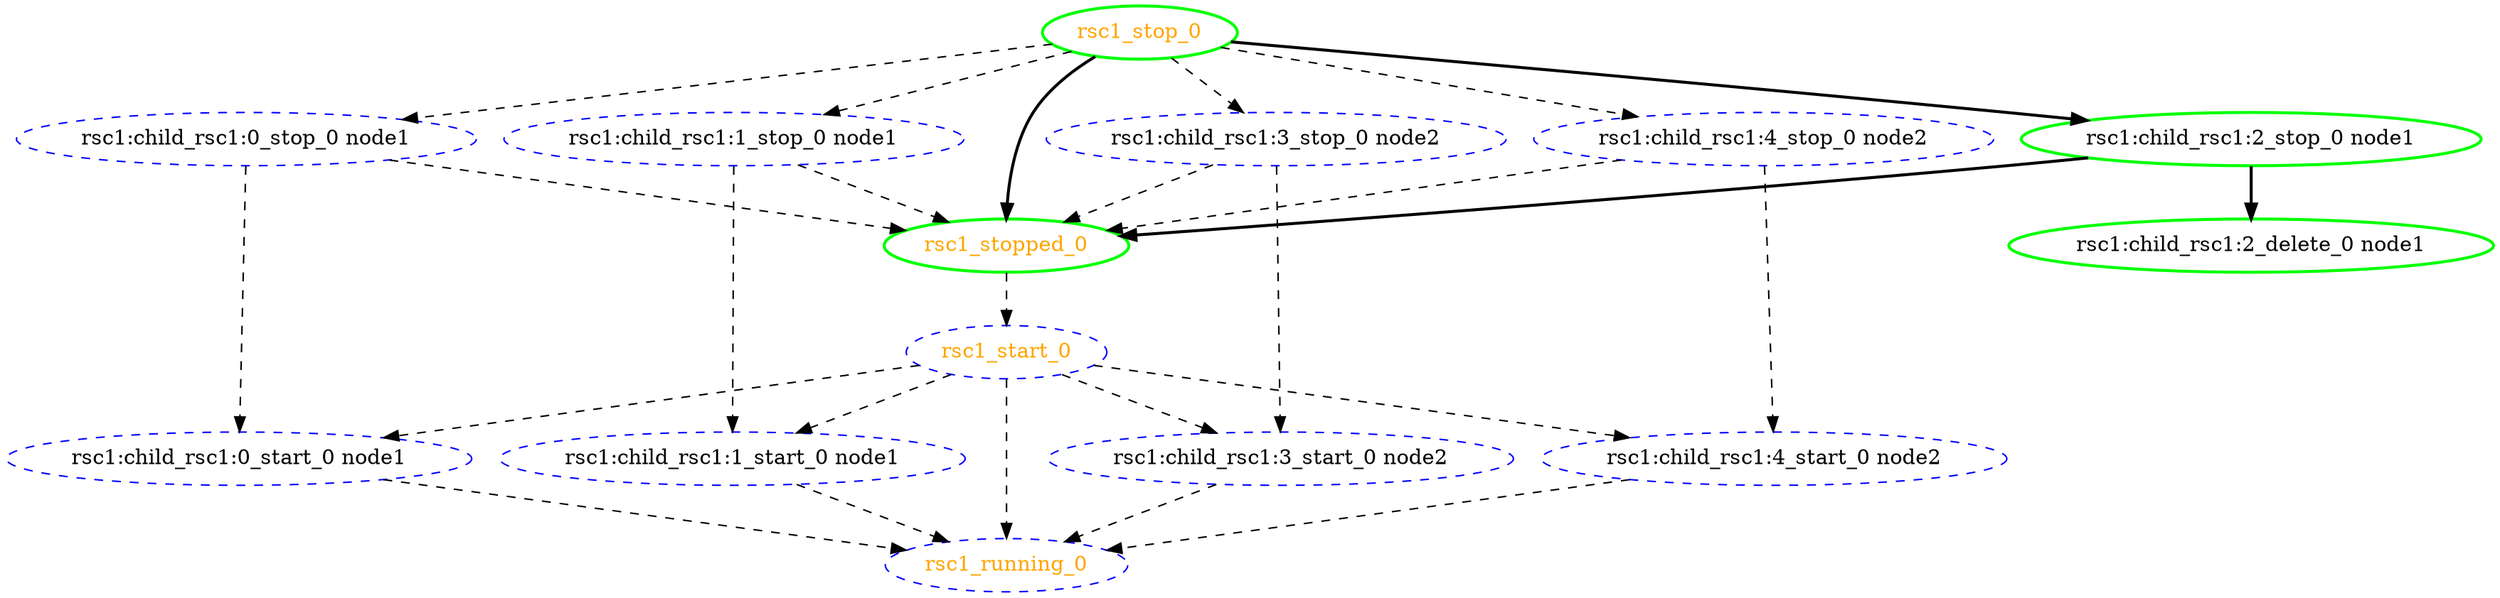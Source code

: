 digraph "g" {
	size = "30,30"
"rsc1:child_rsc1:0_stop_0 node1" [ style="dashed" color="blue" fontcolor="black" ]
"rsc1:child_rsc1:0_start_0 node1" [ style="dashed" color="blue" fontcolor="black" ]
"rsc1:child_rsc1:1_stop_0 node1" [ style="dashed" color="blue" fontcolor="black" ]
"rsc1:child_rsc1:1_start_0 node1" [ style="dashed" color="blue" fontcolor="black" ]
"rsc1:child_rsc1:2_stop_0 node1" [ style=bold color="green" fontcolor="black" ]
"rsc1:child_rsc1:2_delete_0 node1" [ style=bold color="green" fontcolor="black" ]
"rsc1:child_rsc1:3_stop_0 node2" [ style="dashed" color="blue" fontcolor="black" ]
"rsc1:child_rsc1:3_start_0 node2" [ style="dashed" color="blue" fontcolor="black" ]
"rsc1:child_rsc1:4_stop_0 node2" [ style="dashed" color="blue" fontcolor="black" ]
"rsc1:child_rsc1:4_start_0 node2" [ style="dashed" color="blue" fontcolor="black" ]
"rsc1_start_0" [ style="dashed" color="blue" fontcolor="orange" ]
"rsc1_running_0" [ style="dashed" color="blue" fontcolor="orange" ]
"rsc1_stop_0" [ style=bold color="green" fontcolor="orange" ]
"rsc1_stopped_0" [ style=bold color="green" fontcolor="orange" ]
"rsc1_stop_0" -> "rsc1:child_rsc1:0_stop_0 node1" [ style = dashed]
"rsc1:child_rsc1:0_stop_0 node1" -> "rsc1:child_rsc1:0_start_0 node1" [ style = dashed]
"rsc1_start_0" -> "rsc1:child_rsc1:0_start_0 node1" [ style = dashed]
"rsc1_stop_0" -> "rsc1:child_rsc1:1_stop_0 node1" [ style = dashed]
"rsc1:child_rsc1:1_stop_0 node1" -> "rsc1:child_rsc1:1_start_0 node1" [ style = dashed]
"rsc1_start_0" -> "rsc1:child_rsc1:1_start_0 node1" [ style = dashed]
"rsc1_stop_0" -> "rsc1:child_rsc1:2_stop_0 node1" [ style = bold]
"rsc1:child_rsc1:2_stop_0 node1" -> "rsc1:child_rsc1:2_delete_0 node1" [ style = bold]
"rsc1_stop_0" -> "rsc1:child_rsc1:3_stop_0 node2" [ style = dashed]
"rsc1:child_rsc1:3_stop_0 node2" -> "rsc1:child_rsc1:3_start_0 node2" [ style = dashed]
"rsc1_start_0" -> "rsc1:child_rsc1:3_start_0 node2" [ style = dashed]
"rsc1_stop_0" -> "rsc1:child_rsc1:4_stop_0 node2" [ style = dashed]
"rsc1:child_rsc1:4_stop_0 node2" -> "rsc1:child_rsc1:4_start_0 node2" [ style = dashed]
"rsc1_start_0" -> "rsc1:child_rsc1:4_start_0 node2" [ style = dashed]
"rsc1_stopped_0" -> "rsc1_start_0" [ style = dashed]
"rsc1_start_0" -> "rsc1_running_0" [ style = dashed]
"rsc1:child_rsc1:0_start_0 node1" -> "rsc1_running_0" [ style = dashed]
"rsc1:child_rsc1:1_start_0 node1" -> "rsc1_running_0" [ style = dashed]
"rsc1:child_rsc1:3_start_0 node2" -> "rsc1_running_0" [ style = dashed]
"rsc1:child_rsc1:4_start_0 node2" -> "rsc1_running_0" [ style = dashed]
"rsc1:child_rsc1:0_stop_0 node1" -> "rsc1_stopped_0" [ style = dashed]
"rsc1:child_rsc1:1_stop_0 node1" -> "rsc1_stopped_0" [ style = dashed]
"rsc1:child_rsc1:2_stop_0 node1" -> "rsc1_stopped_0" [ style = bold]
"rsc1:child_rsc1:3_stop_0 node2" -> "rsc1_stopped_0" [ style = dashed]
"rsc1:child_rsc1:4_stop_0 node2" -> "rsc1_stopped_0" [ style = dashed]
"rsc1_stop_0" -> "rsc1_stopped_0" [ style = bold]
}
